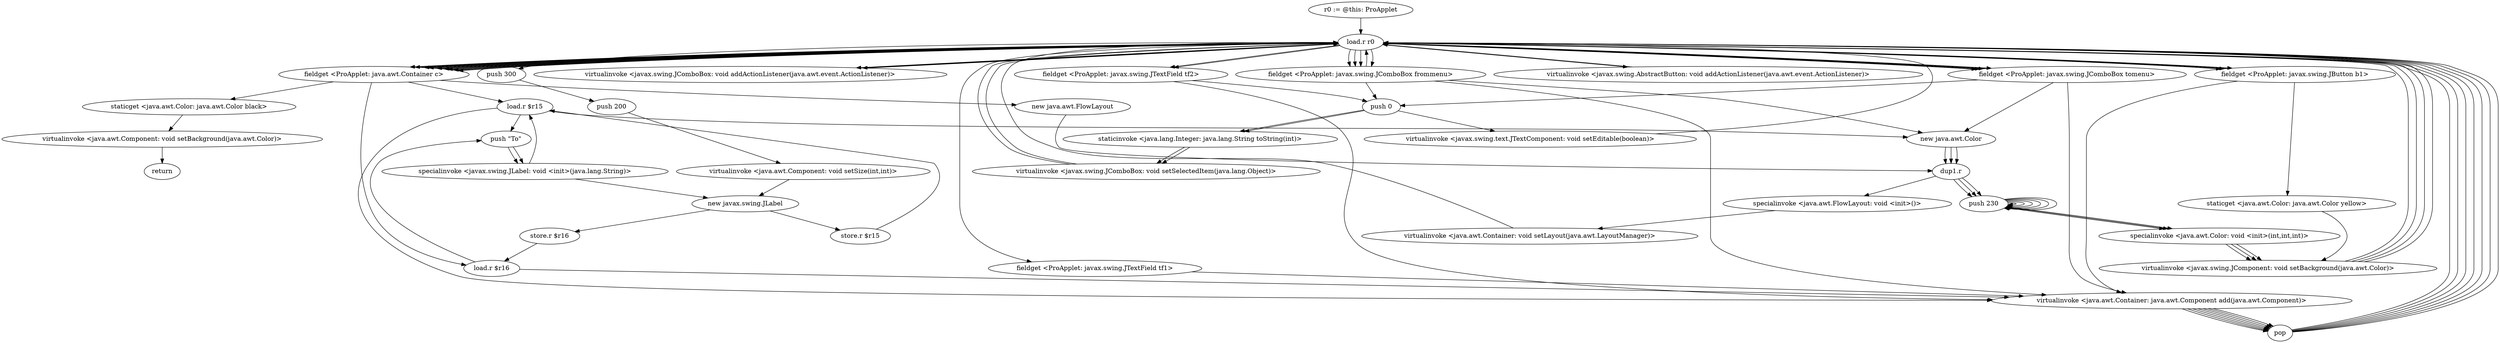 digraph "" {
    "r0 := @this: ProApplet"
    "load.r r0"
    "r0 := @this: ProApplet"->"load.r r0";
    "fieldget <ProApplet: javax.swing.JComboBox frommenu>"
    "load.r r0"->"fieldget <ProApplet: javax.swing.JComboBox frommenu>";
    "push 0"
    "fieldget <ProApplet: javax.swing.JComboBox frommenu>"->"push 0";
    "staticinvoke <java.lang.Integer: java.lang.String toString(int)>"
    "push 0"->"staticinvoke <java.lang.Integer: java.lang.String toString(int)>";
    "virtualinvoke <javax.swing.JComboBox: void setSelectedItem(java.lang.Object)>"
    "staticinvoke <java.lang.Integer: java.lang.String toString(int)>"->"virtualinvoke <javax.swing.JComboBox: void setSelectedItem(java.lang.Object)>";
    "virtualinvoke <javax.swing.JComboBox: void setSelectedItem(java.lang.Object)>"->"load.r r0";
    "fieldget <ProApplet: javax.swing.JComboBox tomenu>"
    "load.r r0"->"fieldget <ProApplet: javax.swing.JComboBox tomenu>";
    "fieldget <ProApplet: javax.swing.JComboBox tomenu>"->"push 0";
    "push 0"->"staticinvoke <java.lang.Integer: java.lang.String toString(int)>";
    "staticinvoke <java.lang.Integer: java.lang.String toString(int)>"->"virtualinvoke <javax.swing.JComboBox: void setSelectedItem(java.lang.Object)>";
    "virtualinvoke <javax.swing.JComboBox: void setSelectedItem(java.lang.Object)>"->"load.r r0";
    "load.r r0"->"fieldget <ProApplet: javax.swing.JComboBox tomenu>";
    "new java.awt.Color"
    "fieldget <ProApplet: javax.swing.JComboBox tomenu>"->"new java.awt.Color";
    "dup1.r"
    "new java.awt.Color"->"dup1.r";
    "push 230"
    "dup1.r"->"push 230";
    "push 230"->"push 230";
    "push 230"->"push 230";
    "specialinvoke <java.awt.Color: void <init>(int,int,int)>"
    "push 230"->"specialinvoke <java.awt.Color: void <init>(int,int,int)>";
    "virtualinvoke <javax.swing.JComponent: void setBackground(java.awt.Color)>"
    "specialinvoke <java.awt.Color: void <init>(int,int,int)>"->"virtualinvoke <javax.swing.JComponent: void setBackground(java.awt.Color)>";
    "virtualinvoke <javax.swing.JComponent: void setBackground(java.awt.Color)>"->"load.r r0";
    "load.r r0"->"fieldget <ProApplet: javax.swing.JComboBox frommenu>";
    "fieldget <ProApplet: javax.swing.JComboBox frommenu>"->"new java.awt.Color";
    "new java.awt.Color"->"dup1.r";
    "dup1.r"->"push 230";
    "push 230"->"push 230";
    "push 230"->"push 230";
    "push 230"->"specialinvoke <java.awt.Color: void <init>(int,int,int)>";
    "specialinvoke <java.awt.Color: void <init>(int,int,int)>"->"virtualinvoke <javax.swing.JComponent: void setBackground(java.awt.Color)>";
    "virtualinvoke <javax.swing.JComponent: void setBackground(java.awt.Color)>"->"load.r r0";
    "load.r r0"->"fieldget <ProApplet: javax.swing.JComboBox frommenu>";
    "fieldget <ProApplet: javax.swing.JComboBox frommenu>"->"load.r r0";
    "virtualinvoke <javax.swing.JComboBox: void addActionListener(java.awt.event.ActionListener)>"
    "load.r r0"->"virtualinvoke <javax.swing.JComboBox: void addActionListener(java.awt.event.ActionListener)>";
    "virtualinvoke <javax.swing.JComboBox: void addActionListener(java.awt.event.ActionListener)>"->"load.r r0";
    "load.r r0"->"fieldget <ProApplet: javax.swing.JComboBox tomenu>";
    "fieldget <ProApplet: javax.swing.JComboBox tomenu>"->"load.r r0";
    "load.r r0"->"virtualinvoke <javax.swing.JComboBox: void addActionListener(java.awt.event.ActionListener)>";
    "virtualinvoke <javax.swing.JComboBox: void addActionListener(java.awt.event.ActionListener)>"->"load.r r0";
    "fieldget <ProApplet: java.awt.Container c>"
    "load.r r0"->"fieldget <ProApplet: java.awt.Container c>";
    "new java.awt.FlowLayout"
    "fieldget <ProApplet: java.awt.Container c>"->"new java.awt.FlowLayout";
    "new java.awt.FlowLayout"->"dup1.r";
    "specialinvoke <java.awt.FlowLayout: void <init>()>"
    "dup1.r"->"specialinvoke <java.awt.FlowLayout: void <init>()>";
    "virtualinvoke <java.awt.Container: void setLayout(java.awt.LayoutManager)>"
    "specialinvoke <java.awt.FlowLayout: void <init>()>"->"virtualinvoke <java.awt.Container: void setLayout(java.awt.LayoutManager)>";
    "virtualinvoke <java.awt.Container: void setLayout(java.awt.LayoutManager)>"->"load.r r0";
    "push 300"
    "load.r r0"->"push 300";
    "push 200"
    "push 300"->"push 200";
    "virtualinvoke <java.awt.Component: void setSize(int,int)>"
    "push 200"->"virtualinvoke <java.awt.Component: void setSize(int,int)>";
    "new javax.swing.JLabel"
    "virtualinvoke <java.awt.Component: void setSize(int,int)>"->"new javax.swing.JLabel";
    "store.r $r15"
    "new javax.swing.JLabel"->"store.r $r15";
    "load.r $r15"
    "store.r $r15"->"load.r $r15";
    "push \"To\""
    "load.r $r15"->"push \"To\"";
    "specialinvoke <javax.swing.JLabel: void <init>(java.lang.String)>"
    "push \"To\""->"specialinvoke <javax.swing.JLabel: void <init>(java.lang.String)>";
    "specialinvoke <javax.swing.JLabel: void <init>(java.lang.String)>"->"new javax.swing.JLabel";
    "store.r $r16"
    "new javax.swing.JLabel"->"store.r $r16";
    "load.r $r16"
    "store.r $r16"->"load.r $r16";
    "load.r $r16"->"push \"To\"";
    "push \"To\""->"specialinvoke <javax.swing.JLabel: void <init>(java.lang.String)>";
    "specialinvoke <javax.swing.JLabel: void <init>(java.lang.String)>"->"load.r $r15";
    "load.r $r15"->"new java.awt.Color";
    "new java.awt.Color"->"dup1.r";
    "dup1.r"->"push 230";
    "push 230"->"push 230";
    "push 230"->"push 230";
    "push 230"->"specialinvoke <java.awt.Color: void <init>(int,int,int)>";
    "specialinvoke <java.awt.Color: void <init>(int,int,int)>"->"virtualinvoke <javax.swing.JComponent: void setBackground(java.awt.Color)>";
    "virtualinvoke <javax.swing.JComponent: void setBackground(java.awt.Color)>"->"load.r r0";
    "load.r r0"->"fieldget <ProApplet: java.awt.Container c>";
    "fieldget <ProApplet: java.awt.Container c>"->"load.r r0";
    "fieldget <ProApplet: javax.swing.JTextField tf1>"
    "load.r r0"->"fieldget <ProApplet: javax.swing.JTextField tf1>";
    "virtualinvoke <java.awt.Container: java.awt.Component add(java.awt.Component)>"
    "fieldget <ProApplet: javax.swing.JTextField tf1>"->"virtualinvoke <java.awt.Container: java.awt.Component add(java.awt.Component)>";
    "pop"
    "virtualinvoke <java.awt.Container: java.awt.Component add(java.awt.Component)>"->"pop";
    "pop"->"load.r r0";
    "load.r r0"->"fieldget <ProApplet: java.awt.Container c>";
    "fieldget <ProApplet: java.awt.Container c>"->"load.r $r16";
    "load.r $r16"->"virtualinvoke <java.awt.Container: java.awt.Component add(java.awt.Component)>";
    "virtualinvoke <java.awt.Container: java.awt.Component add(java.awt.Component)>"->"pop";
    "pop"->"load.r r0";
    "load.r r0"->"fieldget <ProApplet: java.awt.Container c>";
    "fieldget <ProApplet: java.awt.Container c>"->"load.r r0";
    "fieldget <ProApplet: javax.swing.JTextField tf2>"
    "load.r r0"->"fieldget <ProApplet: javax.swing.JTextField tf2>";
    "fieldget <ProApplet: javax.swing.JTextField tf2>"->"virtualinvoke <java.awt.Container: java.awt.Component add(java.awt.Component)>";
    "virtualinvoke <java.awt.Container: java.awt.Component add(java.awt.Component)>"->"pop";
    "pop"->"load.r r0";
    "load.r r0"->"fieldget <ProApplet: java.awt.Container c>";
    "fieldget <ProApplet: java.awt.Container c>"->"load.r r0";
    "load.r r0"->"fieldget <ProApplet: javax.swing.JComboBox frommenu>";
    "fieldget <ProApplet: javax.swing.JComboBox frommenu>"->"virtualinvoke <java.awt.Container: java.awt.Component add(java.awt.Component)>";
    "virtualinvoke <java.awt.Container: java.awt.Component add(java.awt.Component)>"->"pop";
    "pop"->"load.r r0";
    "load.r r0"->"fieldget <ProApplet: java.awt.Container c>";
    "fieldget <ProApplet: java.awt.Container c>"->"load.r $r15";
    "load.r $r15"->"virtualinvoke <java.awt.Container: java.awt.Component add(java.awt.Component)>";
    "virtualinvoke <java.awt.Container: java.awt.Component add(java.awt.Component)>"->"pop";
    "pop"->"load.r r0";
    "load.r r0"->"fieldget <ProApplet: java.awt.Container c>";
    "fieldget <ProApplet: java.awt.Container c>"->"load.r r0";
    "load.r r0"->"fieldget <ProApplet: javax.swing.JComboBox tomenu>";
    "fieldget <ProApplet: javax.swing.JComboBox tomenu>"->"virtualinvoke <java.awt.Container: java.awt.Component add(java.awt.Component)>";
    "virtualinvoke <java.awt.Container: java.awt.Component add(java.awt.Component)>"->"pop";
    "pop"->"load.r r0";
    "load.r r0"->"fieldget <ProApplet: java.awt.Container c>";
    "fieldget <ProApplet: java.awt.Container c>"->"load.r r0";
    "fieldget <ProApplet: javax.swing.JButton b1>"
    "load.r r0"->"fieldget <ProApplet: javax.swing.JButton b1>";
    "fieldget <ProApplet: javax.swing.JButton b1>"->"virtualinvoke <java.awt.Container: java.awt.Component add(java.awt.Component)>";
    "virtualinvoke <java.awt.Container: java.awt.Component add(java.awt.Component)>"->"pop";
    "pop"->"load.r r0";
    "load.r r0"->"fieldget <ProApplet: javax.swing.JTextField tf2>";
    "fieldget <ProApplet: javax.swing.JTextField tf2>"->"push 0";
    "virtualinvoke <javax.swing.text.JTextComponent: void setEditable(boolean)>"
    "push 0"->"virtualinvoke <javax.swing.text.JTextComponent: void setEditable(boolean)>";
    "virtualinvoke <javax.swing.text.JTextComponent: void setEditable(boolean)>"->"load.r r0";
    "load.r r0"->"fieldget <ProApplet: javax.swing.JButton b1>";
    "fieldget <ProApplet: javax.swing.JButton b1>"->"load.r r0";
    "virtualinvoke <javax.swing.AbstractButton: void addActionListener(java.awt.event.ActionListener)>"
    "load.r r0"->"virtualinvoke <javax.swing.AbstractButton: void addActionListener(java.awt.event.ActionListener)>";
    "virtualinvoke <javax.swing.AbstractButton: void addActionListener(java.awt.event.ActionListener)>"->"load.r r0";
    "load.r r0"->"fieldget <ProApplet: javax.swing.JButton b1>";
    "staticget <java.awt.Color: java.awt.Color yellow>"
    "fieldget <ProApplet: javax.swing.JButton b1>"->"staticget <java.awt.Color: java.awt.Color yellow>";
    "staticget <java.awt.Color: java.awt.Color yellow>"->"virtualinvoke <javax.swing.JComponent: void setBackground(java.awt.Color)>";
    "virtualinvoke <javax.swing.JComponent: void setBackground(java.awt.Color)>"->"load.r r0";
    "load.r r0"->"fieldget <ProApplet: java.awt.Container c>";
    "staticget <java.awt.Color: java.awt.Color black>"
    "fieldget <ProApplet: java.awt.Container c>"->"staticget <java.awt.Color: java.awt.Color black>";
    "virtualinvoke <java.awt.Component: void setBackground(java.awt.Color)>"
    "staticget <java.awt.Color: java.awt.Color black>"->"virtualinvoke <java.awt.Component: void setBackground(java.awt.Color)>";
    "return"
    "virtualinvoke <java.awt.Component: void setBackground(java.awt.Color)>"->"return";
}
